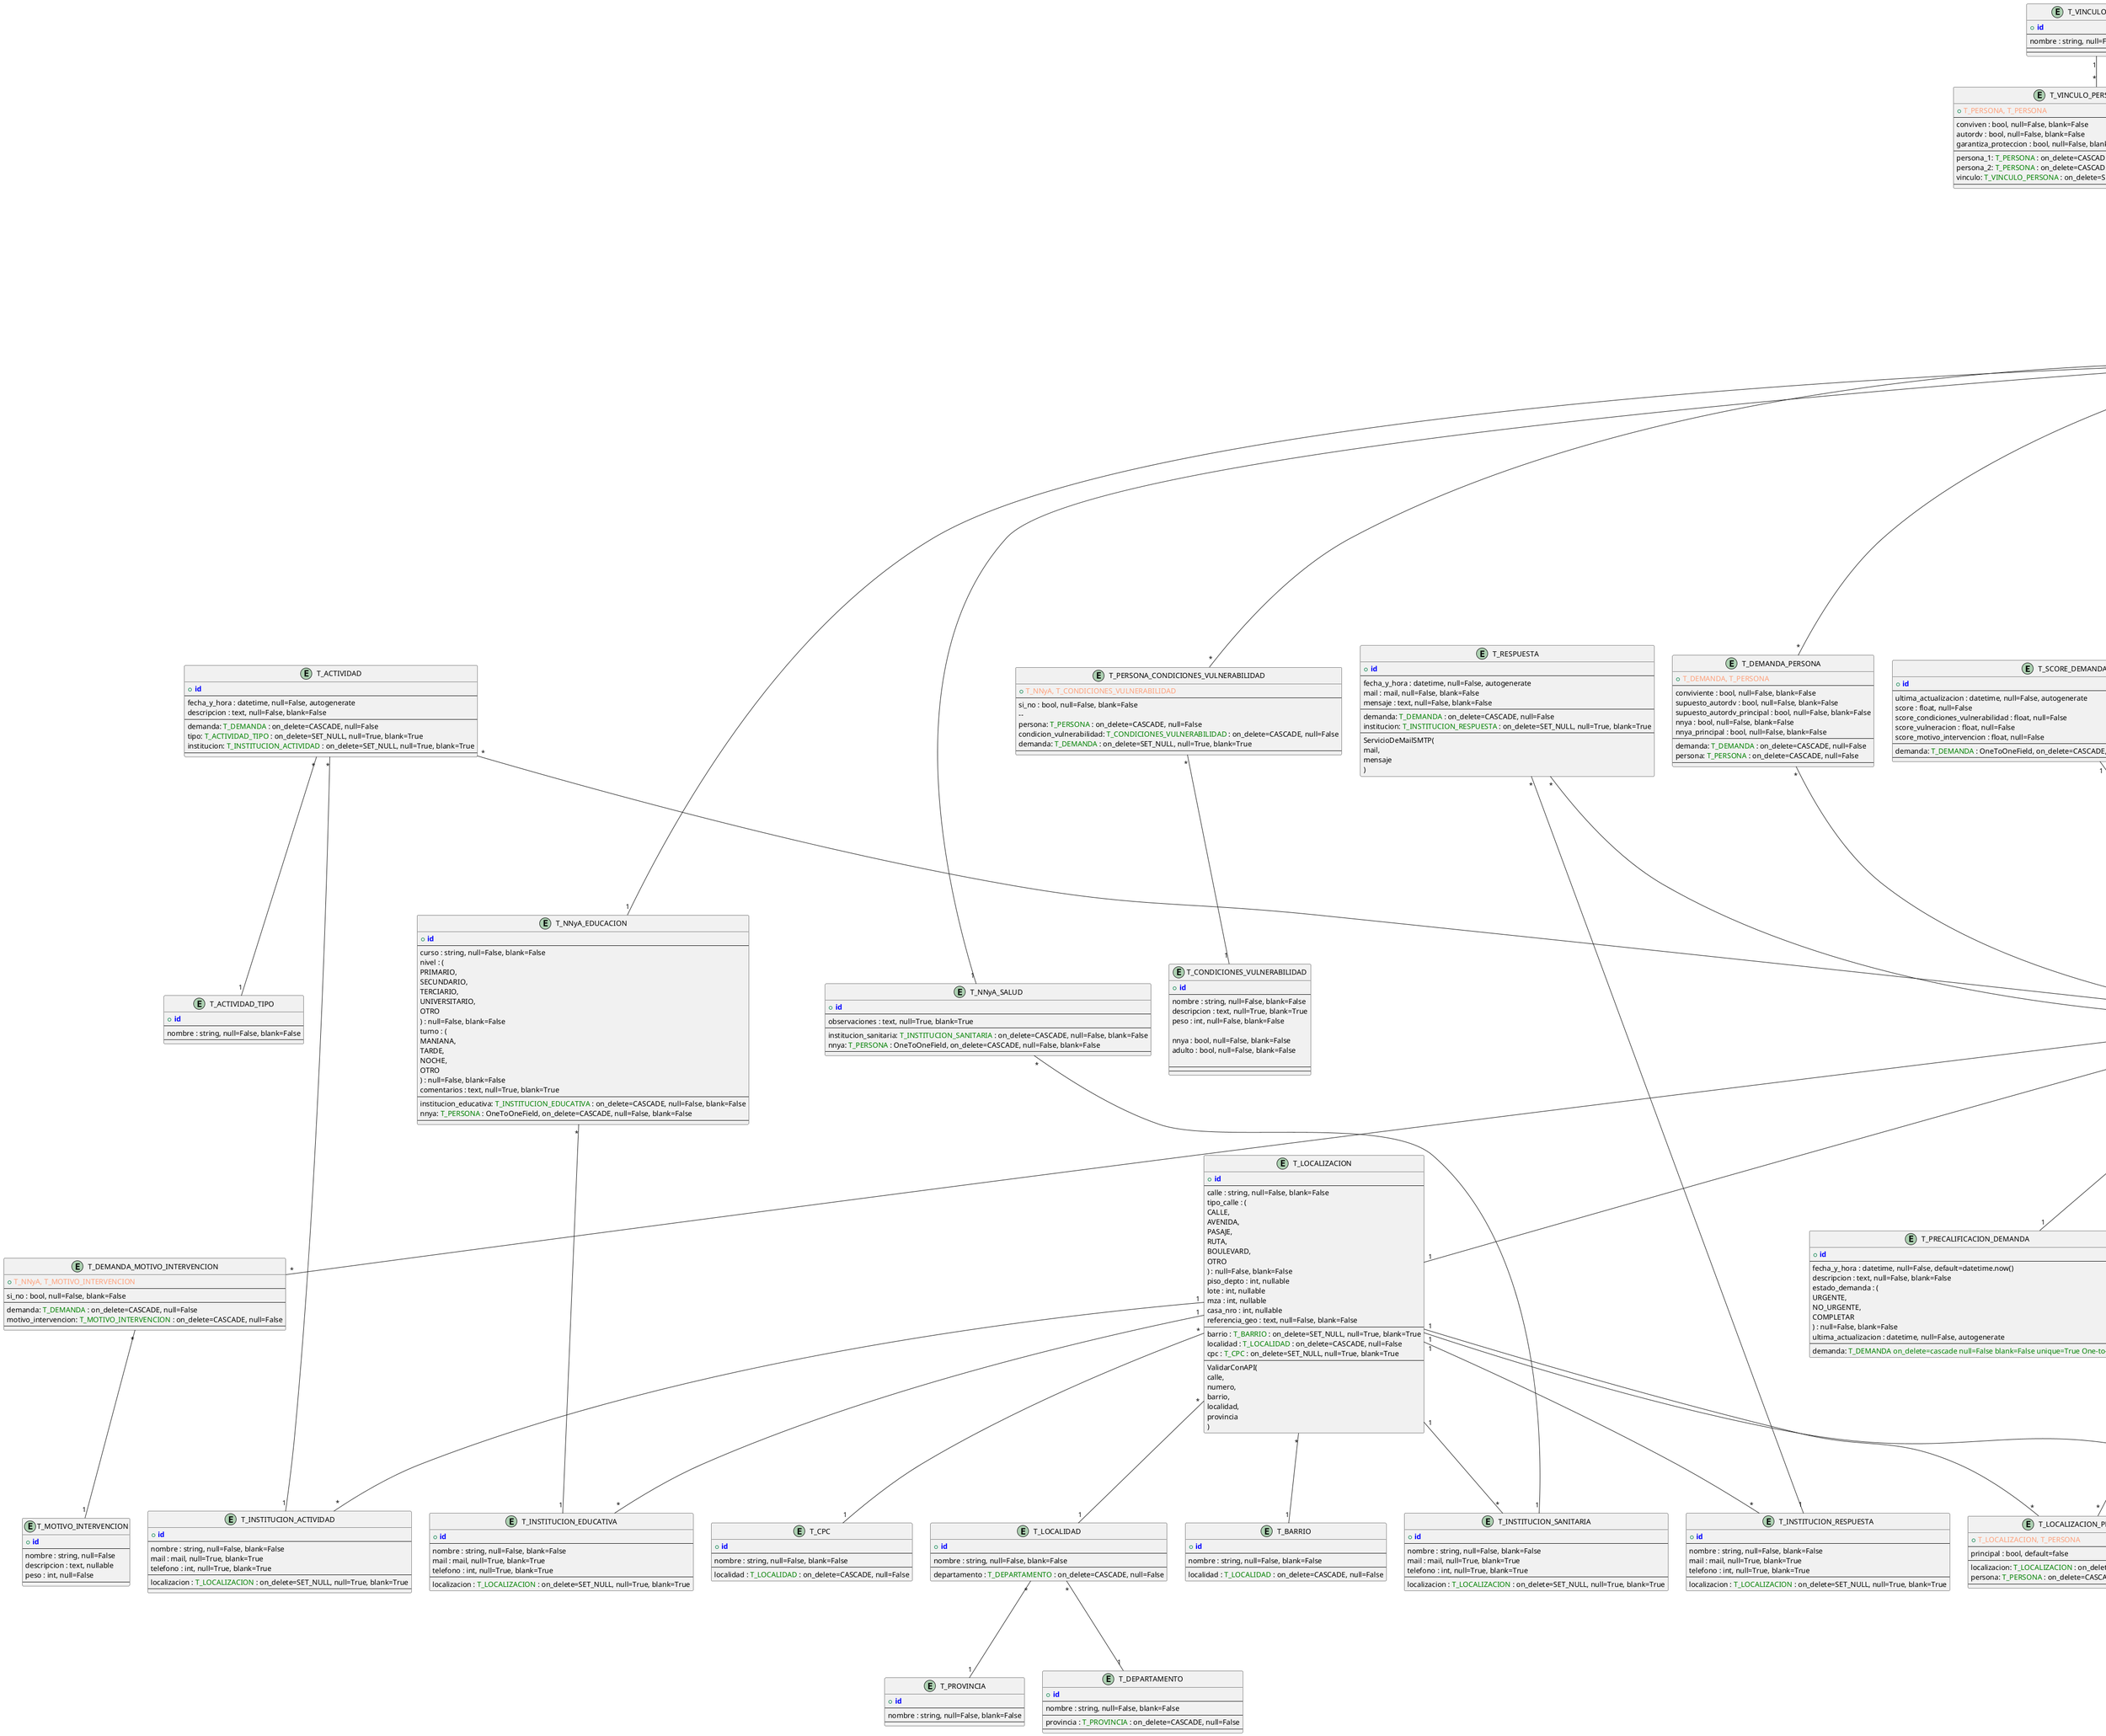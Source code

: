 "@startuml full_logical_erd"

!define PRIMARY_KEY(x) <b><color:blue>x</color></b>
!define FOREIGN_KEY(x) <color:green>x</color>
!define COMPOSITE_KEY(x, y) <color:LightSalmon>x, y</color>

entity T_SCORE_DEMANDA {
    + PRIMARY_KEY(id)
    --
    ultima_actualizacion : datetime, null=False, autogenerate
    score : float, null=False
    score_condiciones_vulnerabilidad : float, null=False
    score_vulneracion : float, null=False
    score_motivo_intervencion : float, null=False
    --
    demanda: FOREIGN_KEY(T_DEMANDA) : OneToOneField, on_delete=CASCADE, unique=True, null=False, blank=False
    --
}

entity T_DEMANDA {
    + PRIMARY_KEY(id)
    --
    fecha_y_hora_ingreso : datetime, null=False, default=datetime.now()
    origen : (
        WEB,
        TELEFONO,
        MAIL,
        PERSONAL,
        OTRO
    ) : null=False
    nro_notificacion_102 : int, nullable
    nro_sac : int, nullable
    nro_suac : int, nullable
    nro_historia_clinica : int, nullable
    nro_oficio_web : int, nullable
    descripcion : text, nullable
    ultima_actualizacion : datetime, null=False, autogenerate
    --
    localizacion: FOREIGN_KEY(T_LOCALIZACION) : on_delete=PROTECT, null=False
    usuario_externo: FOREIGN_KEY(T_USUARIO_EXTERNO) : on_delete=SET_NULL, null=True, blank=True
    --
}

entity T_LOCALIZACION_PERSONA {
    + COMPOSITE_KEY(T_LOCALIZACION, T_PERSONA)
    --
    principal : bool, default=false
    --
    localizacion: FOREIGN_KEY(T_LOCALIZACION) : on_delete=CASCADE, null=False
    persona: FOREIGN_KEY(T_PERSONA) : on_delete=CASCADE, null=False
    --
}

entity T_DEMANDA_ASIGNADO {
    + COMPOSITE_KEY(T_USER, T_DEMANDA)
    --
    esta_activo : bool, default=true
    recibido : bool, default=false
    comentarios : text, null=True, blank=True
    --
    demanda: FOREIGN_KEY(T_DEMANDA) : on_delete=CASCADE, null=False
    user: FOREIGN_KEY(T_USER) : on_delete=CASCADE, null=False
    --
    AsignarUser(
        user.esta_activo
        )
}

entity T_PRECALIFICACION_DEMANDA {
    + PRIMARY_KEY(id)
    --
    fecha_y_hora : datetime, null=False, default=datetime.now()
    descripcion : text, null=False, blank=False
    estado_demanda : (
        URGENTE,
        NO_URGENTE,
        COMPLETAR
    ) : null=False, blank=False
    ultima_actualizacion : datetime, null=False, autogenerate
    --
    demanda: FOREIGN_KEY(T_DEMANDA on_delete=cascade null=False blank=False unique=True One-to-One)
}

entity T_LOCALIZACION {
    + PRIMARY_KEY(id)
    --
    calle : string, null=False, blank=False
    tipo_calle : (
        CALLE,
        AVENIDA,
        PASAJE,
        RUTA,
        BOULEVARD,
        OTRO
    ) : null=False, blank=False
    piso_depto : int, nullable
    lote : int, nullable
    mza : int, nullable
    casa_nro : int, nullable
    referencia_geo : text, null=False, blank=False
    --
    barrio : FOREIGN_KEY(T_BARRIO) : on_delete=SET_NULL, null=True, blank=True
    localidad : FOREIGN_KEY(T_LOCALIDAD) : on_delete=CASCADE, null=False
    cpc : FOREIGN_KEY(T_CPC) : on_delete=SET_NULL, null=True, blank=True
    --
    ValidarConAPI(
        calle,
        numero,
        barrio,
        localidad,
        provincia
        )
}

entity T_CONDICIONES_VULNERABILIDAD {
    + PRIMARY_KEY(id)
    --
    nombre : string, null=False, blank=False
    descripcion : text, null=True, blank=True
    peso : int, null=False, blank=False

    nnya : bool, null=False, blank=False
    adulto : bool, null=False, blank=False

    --
    --
}

entity T_PERSONA_CONDICIONES_VULNERABILIDAD {
    + COMPOSITE_KEY(T_NNyA, T_CONDICIONES_VULNERABILIDAD)
    --
    si_no : bool, null=False, blank=False
    -- 
    persona: FOREIGN_KEY(T_PERSONA) : on_delete=CASCADE, null=False
    condicion_vulnerabilidad: FOREIGN_KEY(T_CONDICIONES_VULNERABILIDAD) : on_delete=CASCADE, null=False
    demanda: FOREIGN_KEY(T_DEMANDA) : on_delete=SET_NULL, null=True, blank=True
    --
}

entity T_MOTIVO_INTERVENCION {
    + PRIMARY_KEY(id)
    --
    nombre : string, null=False
    descripcion : text, nullable
    peso : int, null=False
    --
}

entity T_DEMANDA_MOTIVO_INTERVENCION {
    + COMPOSITE_KEY(T_NNyA, T_MOTIVO_INTERVENCION)
    --
    si_no : bool, null=False, blank=False
    --
    demanda: FOREIGN_KEY(T_DEMANDA) : on_delete=CASCADE, null=False
    motivo_intervencion: FOREIGN_KEY(T_MOTIVO_INTERVENCION) : on_delete=CASCADE, null=False
    --
}

entity T_NNyA_EDUCACION {
    + PRIMARY_KEY(id)
    --
    curso : string, null=False, blank=False
    nivel : (
        PRIMARIO,
        SECUNDARIO,
        TERCIARIO,
        UNIVERSITARIO,
        OTRO
    ) : null=False, blank=False
    turno : (
        MANIANA,
        TARDE,
        NOCHE,
        OTRO
    ) : null=False, blank=False
    comentarios : text, null=True, blank=True
    --
    institucion_educativa: FOREIGN_KEY(T_INSTITUCION_EDUCATIVA) : on_delete=CASCADE, null=False, blank=False
    nnya: FOREIGN_KEY(T_PERSONA) : OneToOneField, on_delete=CASCADE, null=False, blank=False
    --
}

entity T_PERSONA {
    + PRIMARY_KEY(id)
    --
    nombre : string, null=False, blank=False
    apellido : string, null=False, blank=False
    fecha_nacimiento : date, null=True, blank=True
    edad_aproximada : int, null=True, blank=True

    dni : int, null=True, blank=True
    situacion_dni : (
        EN_TRAMITE,
        VENCIDO,
        EXTRAVIADO,
        INEXISTENTE,
        VALIDO,
        OTRO
    ) : null=False, blank=False
    genero : (
        MASCULINO,
        FEMENINO,
        OTRO
    ) : null=False, blank=False

    boton_antipanico : bool, default=False
    observaciones : text, null=True, blank=True
    adulto : bool, null=False, blank=False
    nnya : bool, null=False, blank=False

    --
    --
}

entity T_DEMANDA_PERSONA {
    + COMPOSITE_KEY(T_DEMANDA, T_PERSONA)
    --
    conviviente : bool, null=False, blank=False
    supuesto_autordv : bool, null=False, blank=False
    supuesto_autordv_principal : bool, null=False, blank=False
    nnya : bool, null=False, blank=False
    nnya_principal : bool, null=False, blank=False
    --
    demanda: FOREIGN_KEY(T_DEMANDA) : on_delete=CASCADE, null=False
    persona: FOREIGN_KEY(T_PERSONA) : on_delete=CASCADE, null=False
    --
}

entity T_VINCULO_PERSONA {
    + PRIMARY_KEY(id)
    --
    nombre : string, null=False, blank=False
    --
    --
}

entity T_VINCULO_PERSONA_PERSONA {
    + COMPOSITE_KEY(T_PERSONA, T_PERSONA)
    --
    conviven : bool, null=False, blank=False
    autordv : bool, null=False, blank=False
    garantiza_proteccion : bool, null=False, blank=False
    --
    persona_1: FOREIGN_KEY(T_PERSONA) : on_delete=CASCADE, null=False, related_name=persona_1
    persona_2: FOREIGN_KEY(T_PERSONA) : on_delete=CASCADE, null=False, related_name=persona_2
    vinculo: FOREIGN_KEY(T_VINCULO_PERSONA) : on_delete=SET_NULL, null=True, blank=True
    --
}

entity T_USUARIO_EXTERNO {
    + PRIMARY_KEY(id)
    --
    nombre : string, null=False
    apellido : string, null=False
    fecha_nacimiento : date, null=True, blank=True
    genero : (
        MASCULINO,
        FEMENINO,
        OTRO
    ) : null=False, blank=False
    telefono : int, null=False, blank=False
    mail : mail, null=False, blank=False, unique=True
    --
    vinculo: FOREIGN_KEY(T_VINCULO_USUARIO_EXTERNO) : on_delete=CASCADE, null=False
    institucion: FOREIGN_KEY(T_INSTITUCION_USUARIO_EXTERNO) : on_delete=CASCADE, null=False
    responsable: FOREIGN_KEY(T_RESPONSABLE_EXTERNO) : on_delete=SET_NULL, null=True, blank=True
    --
}

entity T_INSTITUCION_USUARIO_EXTERNO {
    + PRIMARY_KEY(id)
    --
    nombre : string, null=False, blank=False
    mail : mail, null=True, blank=True
    telefono : int, null=True, blank=True
    --
    localizacion : FOREIGN_KEY(T_LOCALIZACION) : on_delete=SET_NULL, null=True, blank=True
}

entity T_RESPONSABLE_EXTERNO {
    + PRIMARY_KEY(id)
    --
    nombre : string, null=False
    apellido : string, null=False
    telefono : int, null=True
    mail : mail, null=True
    --
    cargo: FOREIGN_KEY(T_CARGO_EXTERNO) : on_delete=SET_NULL, null=True, blank=True
}

entity T_VULNERACION {
    + PRIMARY_KEY(id)
    --
    principal_demanda : bool, default=false
    transcurre_actualidad : bool, default=false
    sumatoria_de_pesos : int, default=0
    --
    demanda: FOREIGN_KEY(T_DEMANDA) : on_delete=SET_NULL, null=True, blank=True
    nnya: FOREIGN_KEY(T_PERSONA) : on_delete=CASCADE, null=False, blank=False, related_name=vulneracion_nnya
    autor_dv: FOREIGN_KEY(T_PERSONA) : on_delete=SET_NULL, null=True, blank=True, related_name=vulneracion_autordv
    categoria_motivo: FOREIGN_KEY(T_CATEGORIA_MOTIVO) : on_delete=CASCADE, null=False
    categoria_submotivo: FOREIGN_KEY(T_CATEGORIA_SUBMOTIVO) : on_delete=CASCADE, null=False
    gravedad_vulneracion: FOREIGN_KEY(T_GRAVEDAD_VULNERACION) : on_delete=CASCADE, null=False
    urgencia_vulneracion: FOREIGN_KEY(T_URGENCIA_VULNERACION) : on_delete=CASCADE, null=False
    --
    TriggerOnInsert(
        unique(T_DEMANDA, principal=true),
        T_SCORE_DEMANDA.score_vulneracion += sumatoria_de_pesos
        T_SCORE_DEMANDA.score += sumatoria_de_pesos
    )
}

entity T_ACTIVIDAD {
    + PRIMARY_KEY(id)
    --
    fecha_y_hora : datetime, null=False, autogenerate
    descripcion : text, null=False, blank=False
    --
    demanda: FOREIGN_KEY(T_DEMANDA) : on_delete=CASCADE, null=False
    tipo: FOREIGN_KEY(T_ACTIVIDAD_TIPO) : on_delete=SET_NULL, null=True, blank=True
    institucion: FOREIGN_KEY(T_INSTITUCION_ACTIVIDAD) : on_delete=SET_NULL, null=True, blank=True
    --
}

entity T_RESPUESTA {
    + PRIMARY_KEY(id)
    --
    fecha_y_hora : datetime, null=False, autogenerate
    mail : mail, null=False, blank=False
    mensaje : text, null=False, blank=False
    --
    demanda: FOREIGN_KEY(T_DEMANDA) : on_delete=CASCADE, null=False
    institucion: FOREIGN_KEY(T_INSTITUCION_RESPUESTA) : on_delete=SET_NULL, null=True, blank=True
    --
    ServicioDeMailSMTP(
        mail,
        mensaje
        )
}

entity T_DEMANDA_VINCULADA {
    + COMPOSITE_KEY(T_DEMANDA, T_DEMANDA)
    --
    --
    demanda_1: FOREIGN_KEY(T_DEMANDA) : on_delete=CASCADE, null=False
    demanda_2: FOREIGN_KEY(T_DEMANDA) : on_delete=CASCADE, null=False
    --
}

entity T_DECISION {
    + PRIMARY_KEY(id)
    --
    fecha_y_hora : datetime, autogenerate
    justificacion : text, null=False, blank=False
    decision : (
        APERTURA_DE_LEGAJO,
        RECHAZAR_CASO
    ) : null=False
    --
    demanda: FOREIGN_KEY(T_DEMANDA) : on_delete=CASCADE, null=False
    --
    TriggerOnInsert(
        CreationOfLegajo(
            dropdown : "Apertura de legajo"
             || T_SCORE_DEMANDA.score > 10
             || T_SCORE_DEMANDA.score_vulneracion > 10
             || T_SCORE_DEMANDA.score_evaluacion > 10
             || T_SCORE_DEMANDA.score_condiciones_vulnerabilidad > 10
             || T_SCORE_DEMANDA.score_motivo_intervencion > 10
            bool : true
        )
        CreationOfMPI_MPE(
            dropdown : "Apertura de legajo" 
             || T_SCORE_DEMANDA.score > 10
             || T_SCORE_DEMANDA.score_vulneracion > 10
             || T_SCORE_DEMANDA.score_evaluacion > 10
             || T_SCORE_DEMANDA.score_condiciones_vulnerabilidad > 10
             || T_SCORE_DEMANDA.score_motivo_intervencion > 10
            bool : true
        )
        RechazarCaso(
            dropdown : "Rechazar el caso"
            bool : true
        )
    )
}

entity T_INDICADORES_VALORACION {
    + PRIMARY_KEY(id)
    --
    nombre : string, null=False, blank=False
    descripcion : text, null=True, blank=True
    peso : int, default=0
    --
}

entity T_EVALUACIONES {
    + PRIMARY_KEY(id)
    --
    si_no : bool, null=False, blank=False
    --
    demanda: FOREIGN_KEY(T_DEMANDA) : on_delete=CASCADE, null=False
    indicador: FOREIGN_KEY(T_INDICADORES_VALORACION) : on_delete=CASCADE, null=False
    --
    TriggerOnInsert(
        T_SCORE_DEMANDA.score += T_INDICADORES_VALORACION.peso
        T_SCORE_DEMANDA.score_evaluacion += T_INDICADORES_VALORACION.peso
        )
}

entity T_LEGAJO {
    + PRIMARY_KEY(id)
    --
    info_legajo : text, null=False, blank=False
    --
    nnya: FOREIGN_KEY(T_PERSONA) : OneToOneField, on_delete=CASCADE, null=False, blank=False
    --
}

entity T_LEGAJO_ASIGNADO {
    + COMPOSITE_KEY(T_USER, T_LEGAJO)
    --
    esta_activo : bool, default=true
    recibido : bool, default=false
    comentarios : text, null=True, blank=True
    --
    legajo: FOREIGN_KEY(T_LEGAJO) : on_delete=CASCADE, null=False
    user: FOREIGN_KEY(T_USER) : on_delete=CASCADE, null=False
    --
    AsignarUser(
        user.esta_activo
        )
}

class AbstractBaseUser {
    + password : Charfield
    + last_login : blank=True, null=True
    + is_active : default=True
    
    --
    __str__()
    + save()
    + get_username()
    + clean()
    + natural_key()
    + set_password( make_password() )
    + check_password()
    + acheck_password
    + set_unusable_password()
    + has_usable_password()
    + get_session_auth_hash()
    + get_session_auth_fallback_hash()
    + _get_session_auth_hash()
    --
    @property : is_anonymous()
    @property : is_authenticated()
    --
    @classmethod : get_email_field_name()
    @classmethod : normalize_username()
}

class PermissionsMixin {
    + is_superuser
    + groups : ManyToManyField(Group)
    + user_permissions : ManyToManyField(Permission)

    --
    get_user_permissions()
    get_group_permissions()
    get_all_permissions()
    has_perm()
    has_perms()
    has_module_perms()
    --
}

class AbstractUser {
    + username : unique, null=True
    + first_name : blank=True
    + last_name : blank=True
    + email : unique, blank=True
    + is_staff : default=False
    + date_joined : default=timezone.now
    - EMAIL_FIELD : "email"
    - USERNAME_FIELD : "username"
    - REQUIRED_FIELDS : ["email"]

    --
    + clean() : normalize_email(self.email)
    + get_full_name()
    + get_short_name()
    + email_user()
    --
}

class CustomUser {
    + fecha_nacimiento : null=True, blank=True
    + genero : MASCULINO, FEMENINO, OTRO
    + telefono : null=True, blank=True
    --
    + localidad : FOREIGN_KEY(T_LOCALIDAD) : on_delete=SET_NULL, null=True, blank=True
    --
}

AbstractBaseUser <|-- AbstractUser
PermissionsMixin <|-- AbstractUser
AbstractUser <|-- CustomUser

entity T_USER {
    + PRIMARY_KEY(id)
    + password
    + last_login : blank=True, null=True
    + username : unique, null=True
    + first_name : blank=True
    + last_name : blank=True
    + email : unique, blank=True
    + is_staff : default=False
    + is_active : default=True
    + date_joined : default=timezone.now
    + is_superuser : default=False
    + fecha_nacimiento : null=True, blank
    + genero : MASCULINO, FEMENINO, OTRO
    + telefono : null=True, blank
    --
    + localidad : FOREIGN_KEY(T_LOCALIDAD) : on_delete=SET_NULL, null=True, blank=True
    --
}

CustomUser <|-- T_USER

entity T_CARGO_EXTERNO {
    + PRIMARY_KEY(id)
    --
    nombre : null=False, blank=False
    descripcion : text, null=True, blank=True
    --
}

entity T_CATEGORIA_MOTIVO {
    + PRIMARY_KEY(id)
    --
    nombre : string, null=False, blank=False
    descripcion : text, null=True, blank=True
    peso : int, null=False, blank=False
    --
    --
}

entity T_CATEGORIA_SUBMOTIVO {
    + PRIMARY_KEY(id)
    --
    nombre : string, null=False, blank=False
    descripcion : text, null=True, blank=True
    peso : int, null=False, blank=False
    --
    motivo : FOREIGN_KEY(T_CATEGORIA_MOTIVO) : on_delete=CASCADE, null=False
    --
}

entity T_URGENCIA_VULNERACION {
    + PRIMARY_KEY(id)
    --
    nombre : string, null=False
    descripcion : text, null=False
    peso : int, null=False, blank=False
    --
}

entity T_GRAVEDAD_VULNERACION {
    + PRIMARY_KEY(id)
    --
    nombre : string, null=False
    descripcion : text, null=False
    peso : int, null=False, blank=False
    --
}

entity T_BARRIO {
    + PRIMARY_KEY(id)
    --
    nombre : string, null=False, blank=False
    --
    localidad : FOREIGN_KEY(T_LOCALIDAD) : on_delete=CASCADE, null=False
}

entity T_CPC {
    + PRIMARY_KEY(id)
    --
    nombre : string, null=False, blank=False
    --
    localidad : FOREIGN_KEY(T_LOCALIDAD) : on_delete=CASCADE, null=False
}

entity T_DEPARTAMENTO {
    + PRIMARY_KEY(id)
    --
    nombre : string, null=False, blank=False
    --
    provincia : FOREIGN_KEY(T_PROVINCIA) : on_delete=CASCADE, null=False
    --
}

entity T_LOCALIDAD {
    + PRIMARY_KEY(id)
    --
    nombre : string, null=False, blank=False
    --
    departamento : FOREIGN_KEY(T_DEPARTAMENTO) : on_delete=CASCADE, null=False
}

entity T_PROVINCIA {
    + PRIMARY_KEY(id)
    --
    nombre : string, null=False, blank=False
    --
}

entity T_VINCULO_USUARIO_EXTERNO {
    + PRIMARY_KEY(id)
    --
    nombre : null=False, blank=False
    descripcion : text, null=True, blank=True
    --
}

entity T_INSTITUCION_ACTIVIDAD {
    + PRIMARY_KEY(id)
    --
    nombre : string, null=False, blank=False
    mail : mail, null=True, blank=True
    telefono : int, null=True, blank=True
    --
    localizacion : FOREIGN_KEY(T_LOCALIZACION) : on_delete=SET_NULL, null=True, blank=True
    --
}

entity T_INSTITUCION_RESPUESTA {
    + PRIMARY_KEY(id)
    --
    nombre : string, null=False, blank=False
    mail : mail, null=True, blank=True
    telefono : int, null=True, blank=True
    --
    localizacion : FOREIGN_KEY(T_LOCALIZACION) : on_delete=SET_NULL, null=True, blank=True
}

entity T_INSTITUCION_EDUCATIVA {
    + PRIMARY_KEY(id)
    --
    nombre : string, null=False, blank=False
    mail : mail, null=True, blank=True
    telefono : int, null=True, blank=True
    --
    localizacion : FOREIGN_KEY(T_LOCALIZACION) : on_delete=SET_NULL, null=True, blank=True
}

entity T_INSTITUCION_SANITARIA {
    + PRIMARY_KEY(id)
    --
    nombre : string, null=False, blank=False
    mail : mail, null=True, blank=True
    telefono : int, null=True, blank=True
    --
    localizacion : FOREIGN_KEY(T_LOCALIZACION) : on_delete=SET_NULL, null=True, blank=True
}

entity T_NNyA_SALUD {
    + PRIMARY_KEY(id)
    --
    observaciones : text, null=True, blank=True
    --
    institucion_sanitaria: FOREIGN_KEY(T_INSTITUCION_SANITARIA) : on_delete=CASCADE, null=False, blank=False
    nnya: FOREIGN_KEY(T_PERSONA) : OneToOneField, on_delete=CASCADE, null=False, blank=False
    --
}

entity T_NNyA_SCORE {
    + PRIMARY_KEY(id)
    --
    ultima_actualizacion : datetime, null=False, autogenerate
    score : float, null=False
    score_condiciones_vulnerabilidad : float, null=False
    score_vulneracion : float, null=False
    score_motivo_intervencion : float, null=False
    --
    nnya: FOREIGN_KEY(T_PERSONA) : OneToOneField, on_delete=CASCADE, null=False, blank=False
    --
}

entity T_ACTIVIDAD_TIPO {
    + PRIMARY_KEY(id)
    --
    nombre : string, null=False, blank=False
    --
}

T_DEMANDA_ASIGNADO "*" -- "1" T_USER
T_DEMANDA "1" -- "*" T_DEMANDA_ASIGNADO
T_DEMANDA "1" -- "1" T_PRECALIFICACION_DEMANDA

T_DEMANDA "*" -- "1" T_LOCALIZACION
T_LOCALIZACION "*" -- "1" T_BARRIO
T_LOCALIZACION "*" -- "1" T_LOCALIDAD
T_LOCALIZACION "*" -- "1" T_CPC
T_LOCALIDAD "*" -- "1" T_PROVINCIA
T_LOCALIDAD "*" -- "1" T_DEPARTAMENTO

T_LOCALIZACION "1" -- "*" T_INSTITUCION_ACTIVIDAD
T_LOCALIZACION "1" -- "*" T_INSTITUCION_RESPUESTA
T_LOCALIZACION "1" -- "*" T_INSTITUCION_EDUCATIVA
T_LOCALIZACION "1" -- "*" T_INSTITUCION_SANITARIA
T_LOCALIZACION "1" -- "*" T_INSTITUCION_USUARIO_EXTERNO

T_LOCALIZACION "1" -- "*" T_LOCALIZACION_PERSONA
T_PERSONA "1" -- "*" T_LOCALIZACION_PERSONA

T_PERSONA "1" -- "1" T_NNyA_EDUCACION
T_NNyA_EDUCACION "*" -- "1" T_INSTITUCION_EDUCATIVA
T_PERSONA "1" -- "1" T_NNyA_SALUD
T_NNyA_SALUD "*" -- "1" T_INSTITUCION_SANITARIA
T_PERSONA "1" -- "*" T_PERSONA_CONDICIONES_VULNERABILIDAD
T_PERSONA_CONDICIONES_VULNERABILIDAD "*" -- "1" T_CONDICIONES_VULNERABILIDAD
T_DEMANDA "1" -- "*" T_DEMANDA_MOTIVO_INTERVENCION
T_DEMANDA_MOTIVO_INTERVENCION "*" -- "1" T_MOTIVO_INTERVENCION

T_SCORE_DEMANDA "1" -- "1" T_DEMANDA
T_NNyA_SCORE "1" -- "1" T_PERSONA

T_DEMANDA_PERSONA "*" -- "1" T_DEMANDA
T_PERSONA "1" -- "*" T_DEMANDA_PERSONA

T_VINCULO_PERSONA_PERSONA "*" -- "1" T_PERSONA
T_VINCULO_PERSONA "1" -- "*" T_VINCULO_PERSONA_PERSONA

T_DEMANDA "*" -- "1" T_USUARIO_EXTERNO
T_USUARIO_EXTERNO "*" -- "1" T_VINCULO_USUARIO_EXTERNO

T_USUARIO_EXTERNO "*" -- "1" T_INSTITUCION_USUARIO_EXTERNO

T_USUARIO_EXTERNO "*" -- "1" T_RESPONSABLE_EXTERNO
T_RESPONSABLE_EXTERNO "*" -- "1" T_CARGO_EXTERNO

T_DEMANDA "1" -- "*" T_VULNERACION
T_CATEGORIA_MOTIVO "1" -- "*" T_CATEGORIA_SUBMOTIVO
T_CATEGORIA_MOTIVO "1" -- "*" T_VULNERACION
T_CATEGORIA_SUBMOTIVO "1" -- "*" T_VULNERACION

T_VULNERACION "*" -- "1" T_GRAVEDAD_VULNERACION
T_VULNERACION "*" -- "1" T_URGENCIA_VULNERACION

T_PERSONA "1" -- "*" T_VULNERACION
T_PERSONA "1" -- "*" T_VULNERACION

T_ACTIVIDAD "*" -- "1" T_DEMANDA
T_ACTIVIDAD "*" -- "1" T_ACTIVIDAD_TIPO
T_ACTIVIDAD "*" -- "1" T_INSTITUCION_ACTIVIDAD

T_RESPUESTA "*" -- "1" T_DEMANDA
T_RESPUESTA "*" -- "1" T_INSTITUCION_RESPUESTA

T_DEMANDA_VINCULADA "*" -- "1" T_DEMANDA
T_DEMANDA_VINCULADA "*" -- "1" T_DEMANDA

T_DECISION "*" -- "1" T_DEMANDA
T_DEMANDA "1" -- "*" T_EVALUACIONES
T_EVALUACIONES "*" -- "1" T_INDICADORES_VALORACION

T_LEGAJO "1" -- "1" T_PERSONA

T_LEGAJO_ASIGNADO "*" -- "1" T_USER
T_LEGAJO "1" -- "*" T_LEGAJO_ASIGNADO

@enduml

' DemandasVinculadas : Conexiones de la demanda : caso1=fkDemanda, caso2=fkDemanda
' caratula : identificar legajo o expediente
' la caratula identifica el NNyA al que se le genera la demanda
' el legajo deberia estar relacionado con la caratula, ¿ osea el NNyA principal ?
